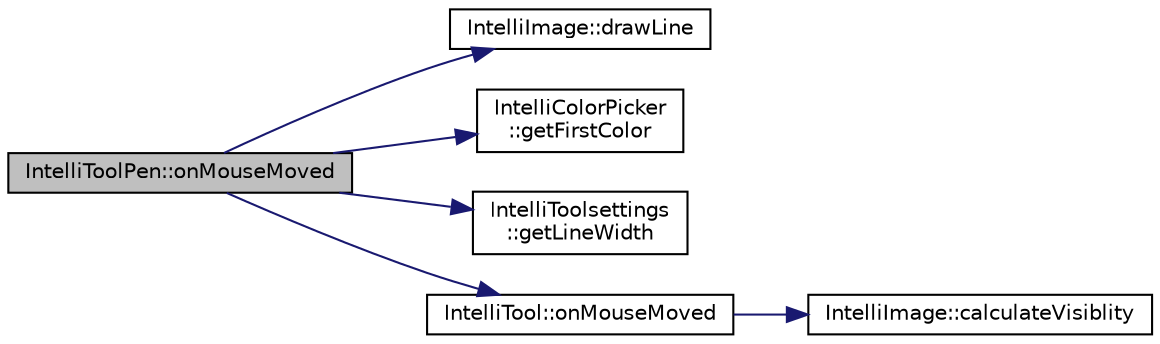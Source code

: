 digraph "IntelliToolPen::onMouseMoved"
{
 // LATEX_PDF_SIZE
  edge [fontname="Helvetica",fontsize="10",labelfontname="Helvetica",labelfontsize="10"];
  node [fontname="Helvetica",fontsize="10",shape=record];
  rankdir="LR";
  Node1 [label="IntelliToolPen::onMouseMoved",height=0.2,width=0.4,color="black", fillcolor="grey75", style="filled", fontcolor="black",tooltip="A function managing the mouse moved event. To draw the line."];
  Node1 -> Node2 [color="midnightblue",fontsize="10",style="solid",fontname="Helvetica"];
  Node2 [label="IntelliImage::drawLine",height=0.2,width=0.4,color="black", fillcolor="white", style="filled",URL="$class_intelli_image.html#af8eddbd9aa54c8d37590d1d4bf8dce31",tooltip="A function that draws A Line between two given Points in a given color."];
  Node1 -> Node3 [color="midnightblue",fontsize="10",style="solid",fontname="Helvetica"];
  Node3 [label="IntelliColorPicker\l::getFirstColor",height=0.2,width=0.4,color="black", fillcolor="white", style="filled",URL="$class_intelli_color_picker.html#aae2eb27b928fe9388b9398b0556303b7",tooltip="A function to read the primary selected color."];
  Node1 -> Node4 [color="midnightblue",fontsize="10",style="solid",fontname="Helvetica"];
  Node4 [label="IntelliToolsettings\l::getLineWidth",height=0.2,width=0.4,color="black", fillcolor="white", style="filled",URL="$class_intelli_toolsettings.html#a68528dd3bad8f39ba19fa6b12a4e415a",tooltip=" "];
  Node1 -> Node5 [color="midnightblue",fontsize="10",style="solid",fontname="Helvetica"];
  Node5 [label="IntelliTool::onMouseMoved",height=0.2,width=0.4,color="black", fillcolor="white", style="filled",URL="$class_intelli_tool.html#ac10e20414cd8855a2f9b103fb6408639",tooltip="A function managing the mouse moved event. Call this in child classes!"];
  Node5 -> Node6 [color="midnightblue",fontsize="10",style="solid",fontname="Helvetica"];
  Node6 [label="IntelliImage::calculateVisiblity",height=0.2,width=0.4,color="black", fillcolor="white", style="filled",URL="$class_intelli_image.html#aebbced93f4744fad81b7f141b21f4ab2",tooltip="An abstract function that calculates the visiblity of the Image data if needed."];
}

